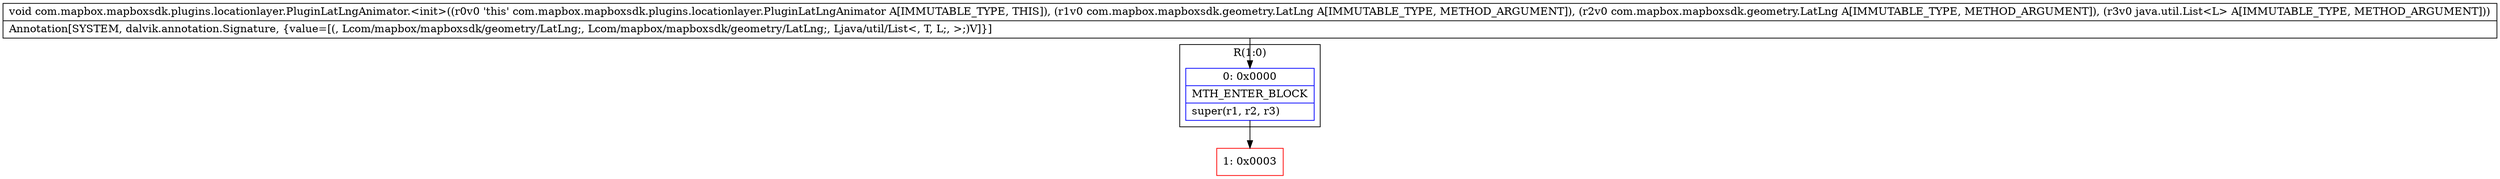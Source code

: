 digraph "CFG forcom.mapbox.mapboxsdk.plugins.locationlayer.PluginLatLngAnimator.\<init\>(Lcom\/mapbox\/mapboxsdk\/geometry\/LatLng;Lcom\/mapbox\/mapboxsdk\/geometry\/LatLng;Ljava\/util\/List;)V" {
subgraph cluster_Region_1310249758 {
label = "R(1:0)";
node [shape=record,color=blue];
Node_0 [shape=record,label="{0\:\ 0x0000|MTH_ENTER_BLOCK\l|super(r1, r2, r3)\l}"];
}
Node_1 [shape=record,color=red,label="{1\:\ 0x0003}"];
MethodNode[shape=record,label="{void com.mapbox.mapboxsdk.plugins.locationlayer.PluginLatLngAnimator.\<init\>((r0v0 'this' com.mapbox.mapboxsdk.plugins.locationlayer.PluginLatLngAnimator A[IMMUTABLE_TYPE, THIS]), (r1v0 com.mapbox.mapboxsdk.geometry.LatLng A[IMMUTABLE_TYPE, METHOD_ARGUMENT]), (r2v0 com.mapbox.mapboxsdk.geometry.LatLng A[IMMUTABLE_TYPE, METHOD_ARGUMENT]), (r3v0 java.util.List\<L\> A[IMMUTABLE_TYPE, METHOD_ARGUMENT]))  | Annotation[SYSTEM, dalvik.annotation.Signature, \{value=[(, Lcom\/mapbox\/mapboxsdk\/geometry\/LatLng;, Lcom\/mapbox\/mapboxsdk\/geometry\/LatLng;, Ljava\/util\/List\<, T, L;, \>;)V]\}]\l}"];
MethodNode -> Node_0;
Node_0 -> Node_1;
}

